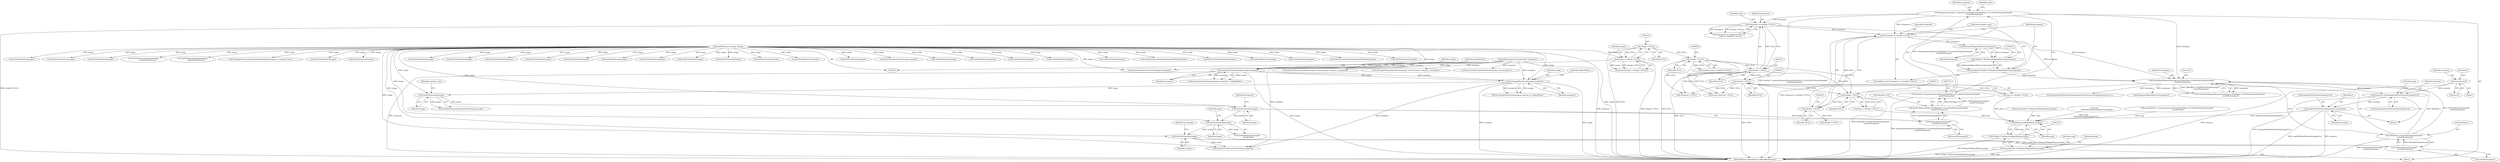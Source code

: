 digraph "0_ImageMagick_76401e172ea3a55182be2b8e2aca4d07270f6da6_0@array" {
"1000435" [label="(Call,map[GetPixelChannels(image)*j+i]=intensity)"];
"1000425" [label="(Call,intensity+=histogram[GetPixelChannels(image)*j+i])"];
"1000270" [label="(Call,ResetMagickMemory(histogram,0,(MaxMap+1)*GetPixelChannels(image)*\n    sizeof(*histogram)))"];
"1000236" [label="(Call,histogram != (double *) NULL)"];
"1000212" [label="(Call,histogram == (double *) NULL)"];
"1000176" [label="(Call,histogram=(double *) AcquireQuantumMemory(MaxMap+1UL,GetPixelChannels(image)*\n    sizeof(*histogram)))"];
"1000178" [label="(Call,(double *) AcquireQuantumMemory(MaxMap+1UL,GetPixelChannels(image)*\n    sizeof(*histogram)))"];
"1000180" [label="(Call,AcquireQuantumMemory(MaxMap+1UL,GetPixelChannels(image)*\n    sizeof(*histogram)))"];
"1000184" [label="(Call,GetPixelChannels(image)*\n    sizeof(*histogram))"];
"1000185" [label="(Call,GetPixelChannels(image))"];
"1000171" [label="(Call,GetPixelChannels(image))"];
"1000156" [label="(Call,SyncImagePixelCache(image,exception))"];
"1000133" [label="(Call,AccelerateEqualizeImage(image,exception))"];
"1000120" [label="(Call,image != (Image *) NULL)"];
"1000106" [label="(MethodParameterIn,Image *image)"];
"1000122" [label="(Call,(Image *) NULL)"];
"1000107" [label="(MethodParameterIn,ExceptionInfo *exception)"];
"1000214" [label="(Call,(double *) NULL)"];
"1000208" [label="(Call,(double *) NULL)"];
"1000238" [label="(Call,(double *) NULL)"];
"1000226" [label="(Call,(double *) NULL)"];
"1000219" [label="(Call,(double *) NULL)"];
"1000241" [label="(Call,histogram=(double *) RelinquishMagickMemory(histogram))"];
"1000243" [label="(Call,(double *) RelinquishMagickMemory(histogram))"];
"1000245" [label="(Call,RelinquishMagickMemory(histogram))"];
"1000273" [label="(Call,(MaxMap+1)*GetPixelChannels(image)*\n    sizeof(*histogram))"];
"1000277" [label="(Call,GetPixelChannels(image)*\n    sizeof(*histogram))"];
"1000278" [label="(Call,GetPixelChannels(image))"];
"1000199" [label="(Call,GetPixelChannels(image))"];
"1000410" [label="(Call,intensity=0.0)"];
"1000574" [label="(Call,RelinquishMagickMemory(map))"];
"1000572" [label="(Call,(double *) RelinquishMagickMemory(map))"];
"1000570" [label="(Call,map=(double *) RelinquishMagickMemory(map))"];
"1000484" [label="(Call,GetPixelChannels(image))"];
"1000175" [label="(Identifier,equalize_map)"];
"1000249" [label="(Identifier,equalize_map)"];
"1000246" [label="(Identifier,histogram)"];
"1000228" [label="(Identifier,NULL)"];
"1000180" [label="(Call,AcquireQuantumMemory(MaxMap+1UL,GetPixelChannels(image)*\n    sizeof(*histogram)))"];
"1000272" [label="(Literal,0)"];
"1000282" [label="(Identifier,histogram)"];
"1000235" [label="(ControlStructure,if (histogram != (double *) NULL))"];
"1000570" [label="(Call,map=(double *) RelinquishMagickMemory(map))"];
"1000155" [label="(Call,SyncImagePixelCache(image,exception) == MagickFalse)"];
"1000909" [label="(Call,GetPixelChannels(image))"];
"1000572" [label="(Call,(double *) RelinquishMagickMemory(map))"];
"1000177" [label="(Identifier,histogram)"];
"1000813" [label="(Call,GetCacheViewAuthenticPixels(image_view,0,y,image->columns,1,exception))"];
"1000411" [label="(Identifier,intensity)"];
"1000216" [label="(Identifier,NULL)"];
"1000571" [label="(Identifier,map)"];
"1000850" [label="(Call,GetPixelReadMask(image,q))"];
"1000106" [label="(MethodParameterIn,Image *image)"];
"1000280" [label="(Call,sizeof(*histogram))"];
"1000198" [label="(Call,GetPixelChannels(image)*\n    sizeof(*map))"];
"1000189" [label="(Identifier,histogram)"];
"1000427" [label="(Call,histogram[GetPixelChannels(image)*j+i])"];
"1000241" [label="(Call,histogram=(double *) RelinquishMagickMemory(histogram))"];
"1000212" [label="(Call,histogram == (double *) NULL)"];
"1000236" [label="(Call,histogram != (double *) NULL)"];
"1000217" [label="(Call,map == (double *) NULL)"];
"1000277" [label="(Call,GetPixelChannels(image)*\n    sizeof(*histogram))"];
"1000181" [label="(Call,MaxMap+1UL)"];
"1000121" [label="(Identifier,image)"];
"1000455" [label="(Call,GetPixelChannels(image))"];
"1000213" [label="(Identifier,histogram)"];
"1000825" [label="(Call,(Quantum *) NULL)"];
"1000579" [label="(Identifier,image)"];
"1000210" [label="(Identifier,NULL)"];
"1000918" [label="(Call,GetPixelChannels(image))"];
"1000868" [label="(Call,GetPixelChannels(image))"];
"1000424" [label="(Block,)"];
"1000226" [label="(Call,(double *) NULL)"];
"1000922" [label="(Call,SyncCacheViewAuthenticPixels(image_view,exception))"];
"1000770" [label="(Call,GetPixelChannels(image))"];
"1000156" [label="(Call,SyncImagePixelCache(image,exception))"];
"1000108" [label="(Block,)"];
"1000242" [label="(Identifier,histogram)"];
"1000203" [label="(Identifier,map)"];
"1000135" [label="(Identifier,exception)"];
"1000176" [label="(Call,histogram=(double *) AcquireQuantumMemory(MaxMap+1UL,GetPixelChannels(image)*\n    sizeof(*histogram)))"];
"1000787" [label="(Call,AcquireAuthenticCacheView(image,exception))"];
"1000219" [label="(Call,(double *) NULL)"];
"1000240" [label="(Identifier,NULL)"];
"1000185" [label="(Call,GetPixelChannels(image))"];
"1000415" [label="(Identifier,j)"];
"1000229" [label="(Call,map=(double *) RelinquishMagickMemory(map))"];
"1000274" [label="(Call,MaxMap+1)"];
"1000134" [label="(Identifier,image)"];
"1000431" [label="(Call,GetPixelChannels(image))"];
"1000575" [label="(Identifier,map)"];
"1000238" [label="(Call,(double *) NULL)"];
"1000199" [label="(Call,GetPixelChannels(image))"];
"1000132" [label="(Call,AccelerateEqualizeImage(image,exception) != MagickFalse)"];
"1000158" [label="(Identifier,exception)"];
"1000678" [label="(Call,GetPixelChannels(image))"];
"1000214" [label="(Call,(double *) NULL)"];
"1000724" [label="(Call,GetPixelChannels(image))"];
"1000739" [label="(Call,GetPixelAlphaTraits(image))"];
"1000285" [label="(Call,AcquireVirtualCacheView(image,exception))"];
"1000191" [label="(Identifier,map)"];
"1000171" [label="(Call,GetPixelChannels(image))"];
"1000279" [label="(Identifier,image)"];
"1000250" [label="(Call,(double *) NULL)"];
"1000550" [label="(Call,GetPixelChannels(image))"];
"1000426" [label="(Identifier,intensity)"];
"1000882" [label="(Call,GetPixelChannelTraits(image,channel))"];
"1000119" [label="(Call,assert(image != (Image *) NULL))"];
"1000237" [label="(Identifier,histogram)"];
"1000268" [label="(Call,(void) ResetMagickMemory(histogram,0,(MaxMap+1)*GetPixelChannels(image)*\n    sizeof(*histogram)))"];
"1000323" [label="(Call,(const Quantum *) NULL)"];
"1000353" [label="(Call,GetPixelChannels(image))"];
"1000412" [label="(Literal,0.0)"];
"1000545" [label="(Call,map[\n          GetPixelChannels(image)*j+i]-black[i])"];
"1000170" [label="(Call,GetPixelChannels(image)*sizeof(*equalize_map))"];
"1000374" [label="(Call,GetPixelIntensity(image,p))"];
"1000270" [label="(Call,ResetMagickMemory(histogram,0,(MaxMap+1)*GetPixelChannels(image)*\n    sizeof(*histogram)))"];
"1000206" [label="(Call,equalize_map == (double *) NULL)"];
"1000311" [label="(Call,GetCacheViewVirtualPixels(image_view,0,y,image->columns,1,exception))"];
"1000382" [label="(Call,GetPixelChannels(image))"];
"1000107" [label="(MethodParameterIn,ExceptionInfo *exception)"];
"1000601" [label="(Call,GetPixelRedTraits(image))"];
"1000211" [label="(Call,(histogram == (double *) NULL) ||\n      (map == (double *) NULL))"];
"1000425" [label="(Call,intensity+=histogram[GetPixelChannels(image)*j+i])"];
"1000407" [label="(Block,)"];
"1000122" [label="(Call,(Image *) NULL)"];
"1000187" [label="(Call,sizeof(*histogram))"];
"1000968" [label="(MethodReturn,MagickExport MagickBooleanType)"];
"1000437" [label="(Identifier,map)"];
"1000403" [label="(Call,GetPixelChannels(image))"];
"1000701" [label="(Call,GetPixelChannelChannel(image,BluePixelChannel))"];
"1000876" [label="(Call,GetPixelChannelChannel(image,j))"];
"1000243" [label="(Call,(double *) RelinquishMagickMemory(histogram))"];
"1000693" [label="(Call,GetPixelBlueTraits(image))"];
"1000190" [label="(Call,map=(double *) AcquireQuantumMemory(MaxMap+1UL,GetPixelChannels(image)*\n    sizeof(*map)))"];
"1000533" [label="(Call,GetPixelChannels(image))"];
"1000124" [label="(Identifier,NULL)"];
"1000609" [label="(Call,GetPixelChannelChannel(image,RedPixelChannel))"];
"1000157" [label="(Identifier,image)"];
"1000200" [label="(Identifier,image)"];
"1000273" [label="(Call,(MaxMap+1)*GetPixelChannels(image)*\n    sizeof(*histogram))"];
"1000436" [label="(Call,map[GetPixelChannels(image)*j+i])"];
"1000186" [label="(Identifier,image)"];
"1000136" [label="(Identifier,MagickFalse)"];
"1000440" [label="(Call,GetPixelChannels(image))"];
"1000857" [label="(Call,GetPixelChannels(image))"];
"1000647" [label="(Call,GetPixelGreenTraits(image))"];
"1000377" [label="(Call,histogram[GetPixelChannels(image)*ScaleQuantumToMap(intensity)+i]++)"];
"1000632" [label="(Call,GetPixelChannels(image))"];
"1000655" [label="(Call,GetPixelChannelChannel(image,\n              GreenPixelChannel))"];
"1000133" [label="(Call,AccelerateEqualizeImage(image,exception))"];
"1000221" [label="(Identifier,NULL)"];
"1000747" [label="(Call,GetPixelChannelChannel(image,\n              AlphaPixelChannel))"];
"1000184" [label="(Call,GetPixelChannels(image)*\n    sizeof(*histogram))"];
"1000574" [label="(Call,RelinquishMagickMemory(map))"];
"1000271" [label="(Identifier,histogram)"];
"1000423" [label="(Identifier,j)"];
"1000178" [label="(Call,(double *) AcquireQuantumMemory(MaxMap+1UL,GetPixelChannels(image)*\n    sizeof(*histogram)))"];
"1000120" [label="(Call,image != (Image *) NULL)"];
"1000941" [label="(Call,SetImageProgress(image,EqualizeImageTag,progress++,image->rows))"];
"1000224" [label="(Call,map != (double *) NULL)"];
"1000410" [label="(Call,intensity=0.0)"];
"1000444" [label="(Identifier,intensity)"];
"1000278" [label="(Call,GetPixelChannels(image))"];
"1000505" [label="(Call,GetPixelChannels(image))"];
"1000159" [label="(Identifier,MagickFalse)"];
"1000389" [label="(Call,GetPixelChannels(image))"];
"1000245" [label="(Call,RelinquishMagickMemory(histogram))"];
"1000208" [label="(Call,(double *) NULL)"];
"1000218" [label="(Identifier,map)"];
"1000435" [label="(Call,map[GetPixelChannels(image)*j+i]=intensity)"];
"1000568" [label="(Call,RelinquishMagickMemory(histogram))"];
"1000172" [label="(Identifier,image)"];
"1000435" -> "1000424"  [label="AST: "];
"1000435" -> "1000444"  [label="CFG: "];
"1000436" -> "1000435"  [label="AST: "];
"1000444" -> "1000435"  [label="AST: "];
"1000423" -> "1000435"  [label="CFG: "];
"1000435" -> "1000968"  [label="DDG: map[GetPixelChannels(image)*j+i]"];
"1000435" -> "1000968"  [label="DDG: intensity"];
"1000425" -> "1000435"  [label="DDG: intensity"];
"1000435" -> "1000574"  [label="DDG: map[GetPixelChannels(image)*j+i]"];
"1000425" -> "1000424"  [label="AST: "];
"1000425" -> "1000427"  [label="CFG: "];
"1000426" -> "1000425"  [label="AST: "];
"1000427" -> "1000425"  [label="AST: "];
"1000437" -> "1000425"  [label="CFG: "];
"1000425" -> "1000968"  [label="DDG: histogram[GetPixelChannels(image)*j+i]"];
"1000270" -> "1000425"  [label="DDG: histogram"];
"1000410" -> "1000425"  [label="DDG: intensity"];
"1000270" -> "1000268"  [label="AST: "];
"1000270" -> "1000273"  [label="CFG: "];
"1000271" -> "1000270"  [label="AST: "];
"1000272" -> "1000270"  [label="AST: "];
"1000273" -> "1000270"  [label="AST: "];
"1000268" -> "1000270"  [label="CFG: "];
"1000270" -> "1000968"  [label="DDG: (MaxMap+1)*GetPixelChannels(image)*\n    sizeof(*histogram)"];
"1000270" -> "1000268"  [label="DDG: histogram"];
"1000270" -> "1000268"  [label="DDG: 0"];
"1000270" -> "1000268"  [label="DDG: (MaxMap+1)*GetPixelChannels(image)*\n    sizeof(*histogram)"];
"1000236" -> "1000270"  [label="DDG: histogram"];
"1000212" -> "1000270"  [label="DDG: histogram"];
"1000241" -> "1000270"  [label="DDG: histogram"];
"1000176" -> "1000270"  [label="DDG: histogram"];
"1000273" -> "1000270"  [label="DDG: MaxMap+1"];
"1000273" -> "1000270"  [label="DDG: GetPixelChannels(image)*\n    sizeof(*histogram)"];
"1000270" -> "1000377"  [label="DDG: histogram"];
"1000270" -> "1000568"  [label="DDG: histogram"];
"1000236" -> "1000235"  [label="AST: "];
"1000236" -> "1000238"  [label="CFG: "];
"1000237" -> "1000236"  [label="AST: "];
"1000238" -> "1000236"  [label="AST: "];
"1000242" -> "1000236"  [label="CFG: "];
"1000249" -> "1000236"  [label="CFG: "];
"1000236" -> "1000968"  [label="DDG: histogram != (double *) NULL"];
"1000212" -> "1000236"  [label="DDG: histogram"];
"1000176" -> "1000236"  [label="DDG: histogram"];
"1000238" -> "1000236"  [label="DDG: NULL"];
"1000236" -> "1000245"  [label="DDG: histogram"];
"1000212" -> "1000211"  [label="AST: "];
"1000212" -> "1000214"  [label="CFG: "];
"1000213" -> "1000212"  [label="AST: "];
"1000214" -> "1000212"  [label="AST: "];
"1000218" -> "1000212"  [label="CFG: "];
"1000211" -> "1000212"  [label="CFG: "];
"1000212" -> "1000968"  [label="DDG: (double *) NULL"];
"1000212" -> "1000211"  [label="DDG: histogram"];
"1000212" -> "1000211"  [label="DDG: (double *) NULL"];
"1000176" -> "1000212"  [label="DDG: histogram"];
"1000214" -> "1000212"  [label="DDG: NULL"];
"1000176" -> "1000108"  [label="AST: "];
"1000176" -> "1000178"  [label="CFG: "];
"1000177" -> "1000176"  [label="AST: "];
"1000178" -> "1000176"  [label="AST: "];
"1000191" -> "1000176"  [label="CFG: "];
"1000176" -> "1000968"  [label="DDG: (double *) AcquireQuantumMemory(MaxMap+1UL,GetPixelChannels(image)*\n    sizeof(*histogram))"];
"1000178" -> "1000176"  [label="DDG: AcquireQuantumMemory(MaxMap+1UL,GetPixelChannels(image)*\n    sizeof(*histogram))"];
"1000178" -> "1000180"  [label="CFG: "];
"1000179" -> "1000178"  [label="AST: "];
"1000180" -> "1000178"  [label="AST: "];
"1000178" -> "1000968"  [label="DDG: AcquireQuantumMemory(MaxMap+1UL,GetPixelChannels(image)*\n    sizeof(*histogram))"];
"1000180" -> "1000178"  [label="DDG: MaxMap+1UL"];
"1000180" -> "1000178"  [label="DDG: GetPixelChannels(image)*\n    sizeof(*histogram)"];
"1000180" -> "1000184"  [label="CFG: "];
"1000181" -> "1000180"  [label="AST: "];
"1000184" -> "1000180"  [label="AST: "];
"1000184" -> "1000180"  [label="DDG: GetPixelChannels(image)"];
"1000184" -> "1000187"  [label="CFG: "];
"1000185" -> "1000184"  [label="AST: "];
"1000187" -> "1000184"  [label="AST: "];
"1000185" -> "1000184"  [label="DDG: image"];
"1000185" -> "1000186"  [label="CFG: "];
"1000186" -> "1000185"  [label="AST: "];
"1000189" -> "1000185"  [label="CFG: "];
"1000171" -> "1000185"  [label="DDG: image"];
"1000106" -> "1000185"  [label="DDG: image"];
"1000185" -> "1000199"  [label="DDG: image"];
"1000171" -> "1000170"  [label="AST: "];
"1000171" -> "1000172"  [label="CFG: "];
"1000172" -> "1000171"  [label="AST: "];
"1000175" -> "1000171"  [label="CFG: "];
"1000171" -> "1000170"  [label="DDG: image"];
"1000156" -> "1000171"  [label="DDG: image"];
"1000106" -> "1000171"  [label="DDG: image"];
"1000156" -> "1000155"  [label="AST: "];
"1000156" -> "1000158"  [label="CFG: "];
"1000157" -> "1000156"  [label="AST: "];
"1000158" -> "1000156"  [label="AST: "];
"1000159" -> "1000156"  [label="CFG: "];
"1000156" -> "1000968"  [label="DDG: image"];
"1000156" -> "1000968"  [label="DDG: exception"];
"1000156" -> "1000155"  [label="DDG: image"];
"1000156" -> "1000155"  [label="DDG: exception"];
"1000133" -> "1000156"  [label="DDG: image"];
"1000133" -> "1000156"  [label="DDG: exception"];
"1000106" -> "1000156"  [label="DDG: image"];
"1000107" -> "1000156"  [label="DDG: exception"];
"1000156" -> "1000285"  [label="DDG: exception"];
"1000133" -> "1000132"  [label="AST: "];
"1000133" -> "1000135"  [label="CFG: "];
"1000134" -> "1000133"  [label="AST: "];
"1000135" -> "1000133"  [label="AST: "];
"1000136" -> "1000133"  [label="CFG: "];
"1000133" -> "1000968"  [label="DDG: image"];
"1000133" -> "1000968"  [label="DDG: exception"];
"1000133" -> "1000132"  [label="DDG: image"];
"1000133" -> "1000132"  [label="DDG: exception"];
"1000120" -> "1000133"  [label="DDG: image"];
"1000106" -> "1000133"  [label="DDG: image"];
"1000107" -> "1000133"  [label="DDG: exception"];
"1000120" -> "1000119"  [label="AST: "];
"1000120" -> "1000122"  [label="CFG: "];
"1000121" -> "1000120"  [label="AST: "];
"1000122" -> "1000120"  [label="AST: "];
"1000119" -> "1000120"  [label="CFG: "];
"1000120" -> "1000968"  [label="DDG: (Image *) NULL"];
"1000120" -> "1000119"  [label="DDG: image"];
"1000120" -> "1000119"  [label="DDG: (Image *) NULL"];
"1000106" -> "1000120"  [label="DDG: image"];
"1000122" -> "1000120"  [label="DDG: NULL"];
"1000106" -> "1000105"  [label="AST: "];
"1000106" -> "1000968"  [label="DDG: image"];
"1000106" -> "1000199"  [label="DDG: image"];
"1000106" -> "1000278"  [label="DDG: image"];
"1000106" -> "1000285"  [label="DDG: image"];
"1000106" -> "1000353"  [label="DDG: image"];
"1000106" -> "1000374"  [label="DDG: image"];
"1000106" -> "1000382"  [label="DDG: image"];
"1000106" -> "1000389"  [label="DDG: image"];
"1000106" -> "1000403"  [label="DDG: image"];
"1000106" -> "1000431"  [label="DDG: image"];
"1000106" -> "1000440"  [label="DDG: image"];
"1000106" -> "1000455"  [label="DDG: image"];
"1000106" -> "1000484"  [label="DDG: image"];
"1000106" -> "1000505"  [label="DDG: image"];
"1000106" -> "1000533"  [label="DDG: image"];
"1000106" -> "1000550"  [label="DDG: image"];
"1000106" -> "1000601"  [label="DDG: image"];
"1000106" -> "1000609"  [label="DDG: image"];
"1000106" -> "1000632"  [label="DDG: image"];
"1000106" -> "1000647"  [label="DDG: image"];
"1000106" -> "1000655"  [label="DDG: image"];
"1000106" -> "1000678"  [label="DDG: image"];
"1000106" -> "1000693"  [label="DDG: image"];
"1000106" -> "1000701"  [label="DDG: image"];
"1000106" -> "1000724"  [label="DDG: image"];
"1000106" -> "1000739"  [label="DDG: image"];
"1000106" -> "1000747"  [label="DDG: image"];
"1000106" -> "1000770"  [label="DDG: image"];
"1000106" -> "1000787"  [label="DDG: image"];
"1000106" -> "1000850"  [label="DDG: image"];
"1000106" -> "1000857"  [label="DDG: image"];
"1000106" -> "1000868"  [label="DDG: image"];
"1000106" -> "1000876"  [label="DDG: image"];
"1000106" -> "1000882"  [label="DDG: image"];
"1000106" -> "1000909"  [label="DDG: image"];
"1000106" -> "1000918"  [label="DDG: image"];
"1000106" -> "1000941"  [label="DDG: image"];
"1000122" -> "1000124"  [label="CFG: "];
"1000123" -> "1000122"  [label="AST: "];
"1000124" -> "1000122"  [label="AST: "];
"1000122" -> "1000968"  [label="DDG: NULL"];
"1000122" -> "1000208"  [label="DDG: NULL"];
"1000107" -> "1000105"  [label="AST: "];
"1000107" -> "1000968"  [label="DDG: exception"];
"1000107" -> "1000285"  [label="DDG: exception"];
"1000107" -> "1000311"  [label="DDG: exception"];
"1000107" -> "1000787"  [label="DDG: exception"];
"1000107" -> "1000813"  [label="DDG: exception"];
"1000107" -> "1000922"  [label="DDG: exception"];
"1000214" -> "1000216"  [label="CFG: "];
"1000215" -> "1000214"  [label="AST: "];
"1000216" -> "1000214"  [label="AST: "];
"1000214" -> "1000968"  [label="DDG: NULL"];
"1000208" -> "1000214"  [label="DDG: NULL"];
"1000214" -> "1000219"  [label="DDG: NULL"];
"1000214" -> "1000226"  [label="DDG: NULL"];
"1000214" -> "1000323"  [label="DDG: NULL"];
"1000214" -> "1000825"  [label="DDG: NULL"];
"1000208" -> "1000206"  [label="AST: "];
"1000208" -> "1000210"  [label="CFG: "];
"1000209" -> "1000208"  [label="AST: "];
"1000210" -> "1000208"  [label="AST: "];
"1000206" -> "1000208"  [label="CFG: "];
"1000208" -> "1000968"  [label="DDG: NULL"];
"1000208" -> "1000206"  [label="DDG: NULL"];
"1000208" -> "1000226"  [label="DDG: NULL"];
"1000208" -> "1000323"  [label="DDG: NULL"];
"1000208" -> "1000825"  [label="DDG: NULL"];
"1000238" -> "1000240"  [label="CFG: "];
"1000239" -> "1000238"  [label="AST: "];
"1000240" -> "1000238"  [label="AST: "];
"1000226" -> "1000238"  [label="DDG: NULL"];
"1000238" -> "1000250"  [label="DDG: NULL"];
"1000226" -> "1000224"  [label="AST: "];
"1000226" -> "1000228"  [label="CFG: "];
"1000227" -> "1000226"  [label="AST: "];
"1000228" -> "1000226"  [label="AST: "];
"1000224" -> "1000226"  [label="CFG: "];
"1000226" -> "1000224"  [label="DDG: NULL"];
"1000219" -> "1000226"  [label="DDG: NULL"];
"1000219" -> "1000217"  [label="AST: "];
"1000219" -> "1000221"  [label="CFG: "];
"1000220" -> "1000219"  [label="AST: "];
"1000221" -> "1000219"  [label="AST: "];
"1000217" -> "1000219"  [label="CFG: "];
"1000219" -> "1000968"  [label="DDG: NULL"];
"1000219" -> "1000217"  [label="DDG: NULL"];
"1000219" -> "1000323"  [label="DDG: NULL"];
"1000219" -> "1000825"  [label="DDG: NULL"];
"1000241" -> "1000235"  [label="AST: "];
"1000241" -> "1000243"  [label="CFG: "];
"1000242" -> "1000241"  [label="AST: "];
"1000243" -> "1000241"  [label="AST: "];
"1000249" -> "1000241"  [label="CFG: "];
"1000243" -> "1000241"  [label="DDG: RelinquishMagickMemory(histogram)"];
"1000243" -> "1000245"  [label="CFG: "];
"1000244" -> "1000243"  [label="AST: "];
"1000245" -> "1000243"  [label="AST: "];
"1000245" -> "1000243"  [label="DDG: histogram"];
"1000245" -> "1000246"  [label="CFG: "];
"1000246" -> "1000245"  [label="AST: "];
"1000273" -> "1000277"  [label="CFG: "];
"1000274" -> "1000273"  [label="AST: "];
"1000277" -> "1000273"  [label="AST: "];
"1000273" -> "1000968"  [label="DDG: GetPixelChannels(image)*\n    sizeof(*histogram)"];
"1000277" -> "1000273"  [label="DDG: GetPixelChannels(image)"];
"1000277" -> "1000280"  [label="CFG: "];
"1000278" -> "1000277"  [label="AST: "];
"1000280" -> "1000277"  [label="AST: "];
"1000278" -> "1000277"  [label="DDG: image"];
"1000278" -> "1000279"  [label="CFG: "];
"1000279" -> "1000278"  [label="AST: "];
"1000282" -> "1000278"  [label="CFG: "];
"1000199" -> "1000278"  [label="DDG: image"];
"1000278" -> "1000285"  [label="DDG: image"];
"1000199" -> "1000198"  [label="AST: "];
"1000199" -> "1000200"  [label="CFG: "];
"1000200" -> "1000199"  [label="AST: "];
"1000203" -> "1000199"  [label="CFG: "];
"1000199" -> "1000198"  [label="DDG: image"];
"1000410" -> "1000407"  [label="AST: "];
"1000410" -> "1000412"  [label="CFG: "];
"1000411" -> "1000410"  [label="AST: "];
"1000412" -> "1000410"  [label="AST: "];
"1000415" -> "1000410"  [label="CFG: "];
"1000410" -> "1000968"  [label="DDG: intensity"];
"1000574" -> "1000572"  [label="AST: "];
"1000574" -> "1000575"  [label="CFG: "];
"1000575" -> "1000574"  [label="AST: "];
"1000572" -> "1000574"  [label="CFG: "];
"1000574" -> "1000572"  [label="DDG: map"];
"1000224" -> "1000574"  [label="DDG: map"];
"1000545" -> "1000574"  [label="DDG: map[\n          GetPixelChannels(image)*j+i]"];
"1000229" -> "1000574"  [label="DDG: map"];
"1000190" -> "1000574"  [label="DDG: map"];
"1000217" -> "1000574"  [label="DDG: map"];
"1000572" -> "1000570"  [label="AST: "];
"1000573" -> "1000572"  [label="AST: "];
"1000570" -> "1000572"  [label="CFG: "];
"1000572" -> "1000968"  [label="DDG: RelinquishMagickMemory(map)"];
"1000572" -> "1000570"  [label="DDG: RelinquishMagickMemory(map)"];
"1000570" -> "1000108"  [label="AST: "];
"1000571" -> "1000570"  [label="AST: "];
"1000579" -> "1000570"  [label="CFG: "];
"1000570" -> "1000968"  [label="DDG: map"];
"1000570" -> "1000968"  [label="DDG: (double *) RelinquishMagickMemory(map)"];
}
